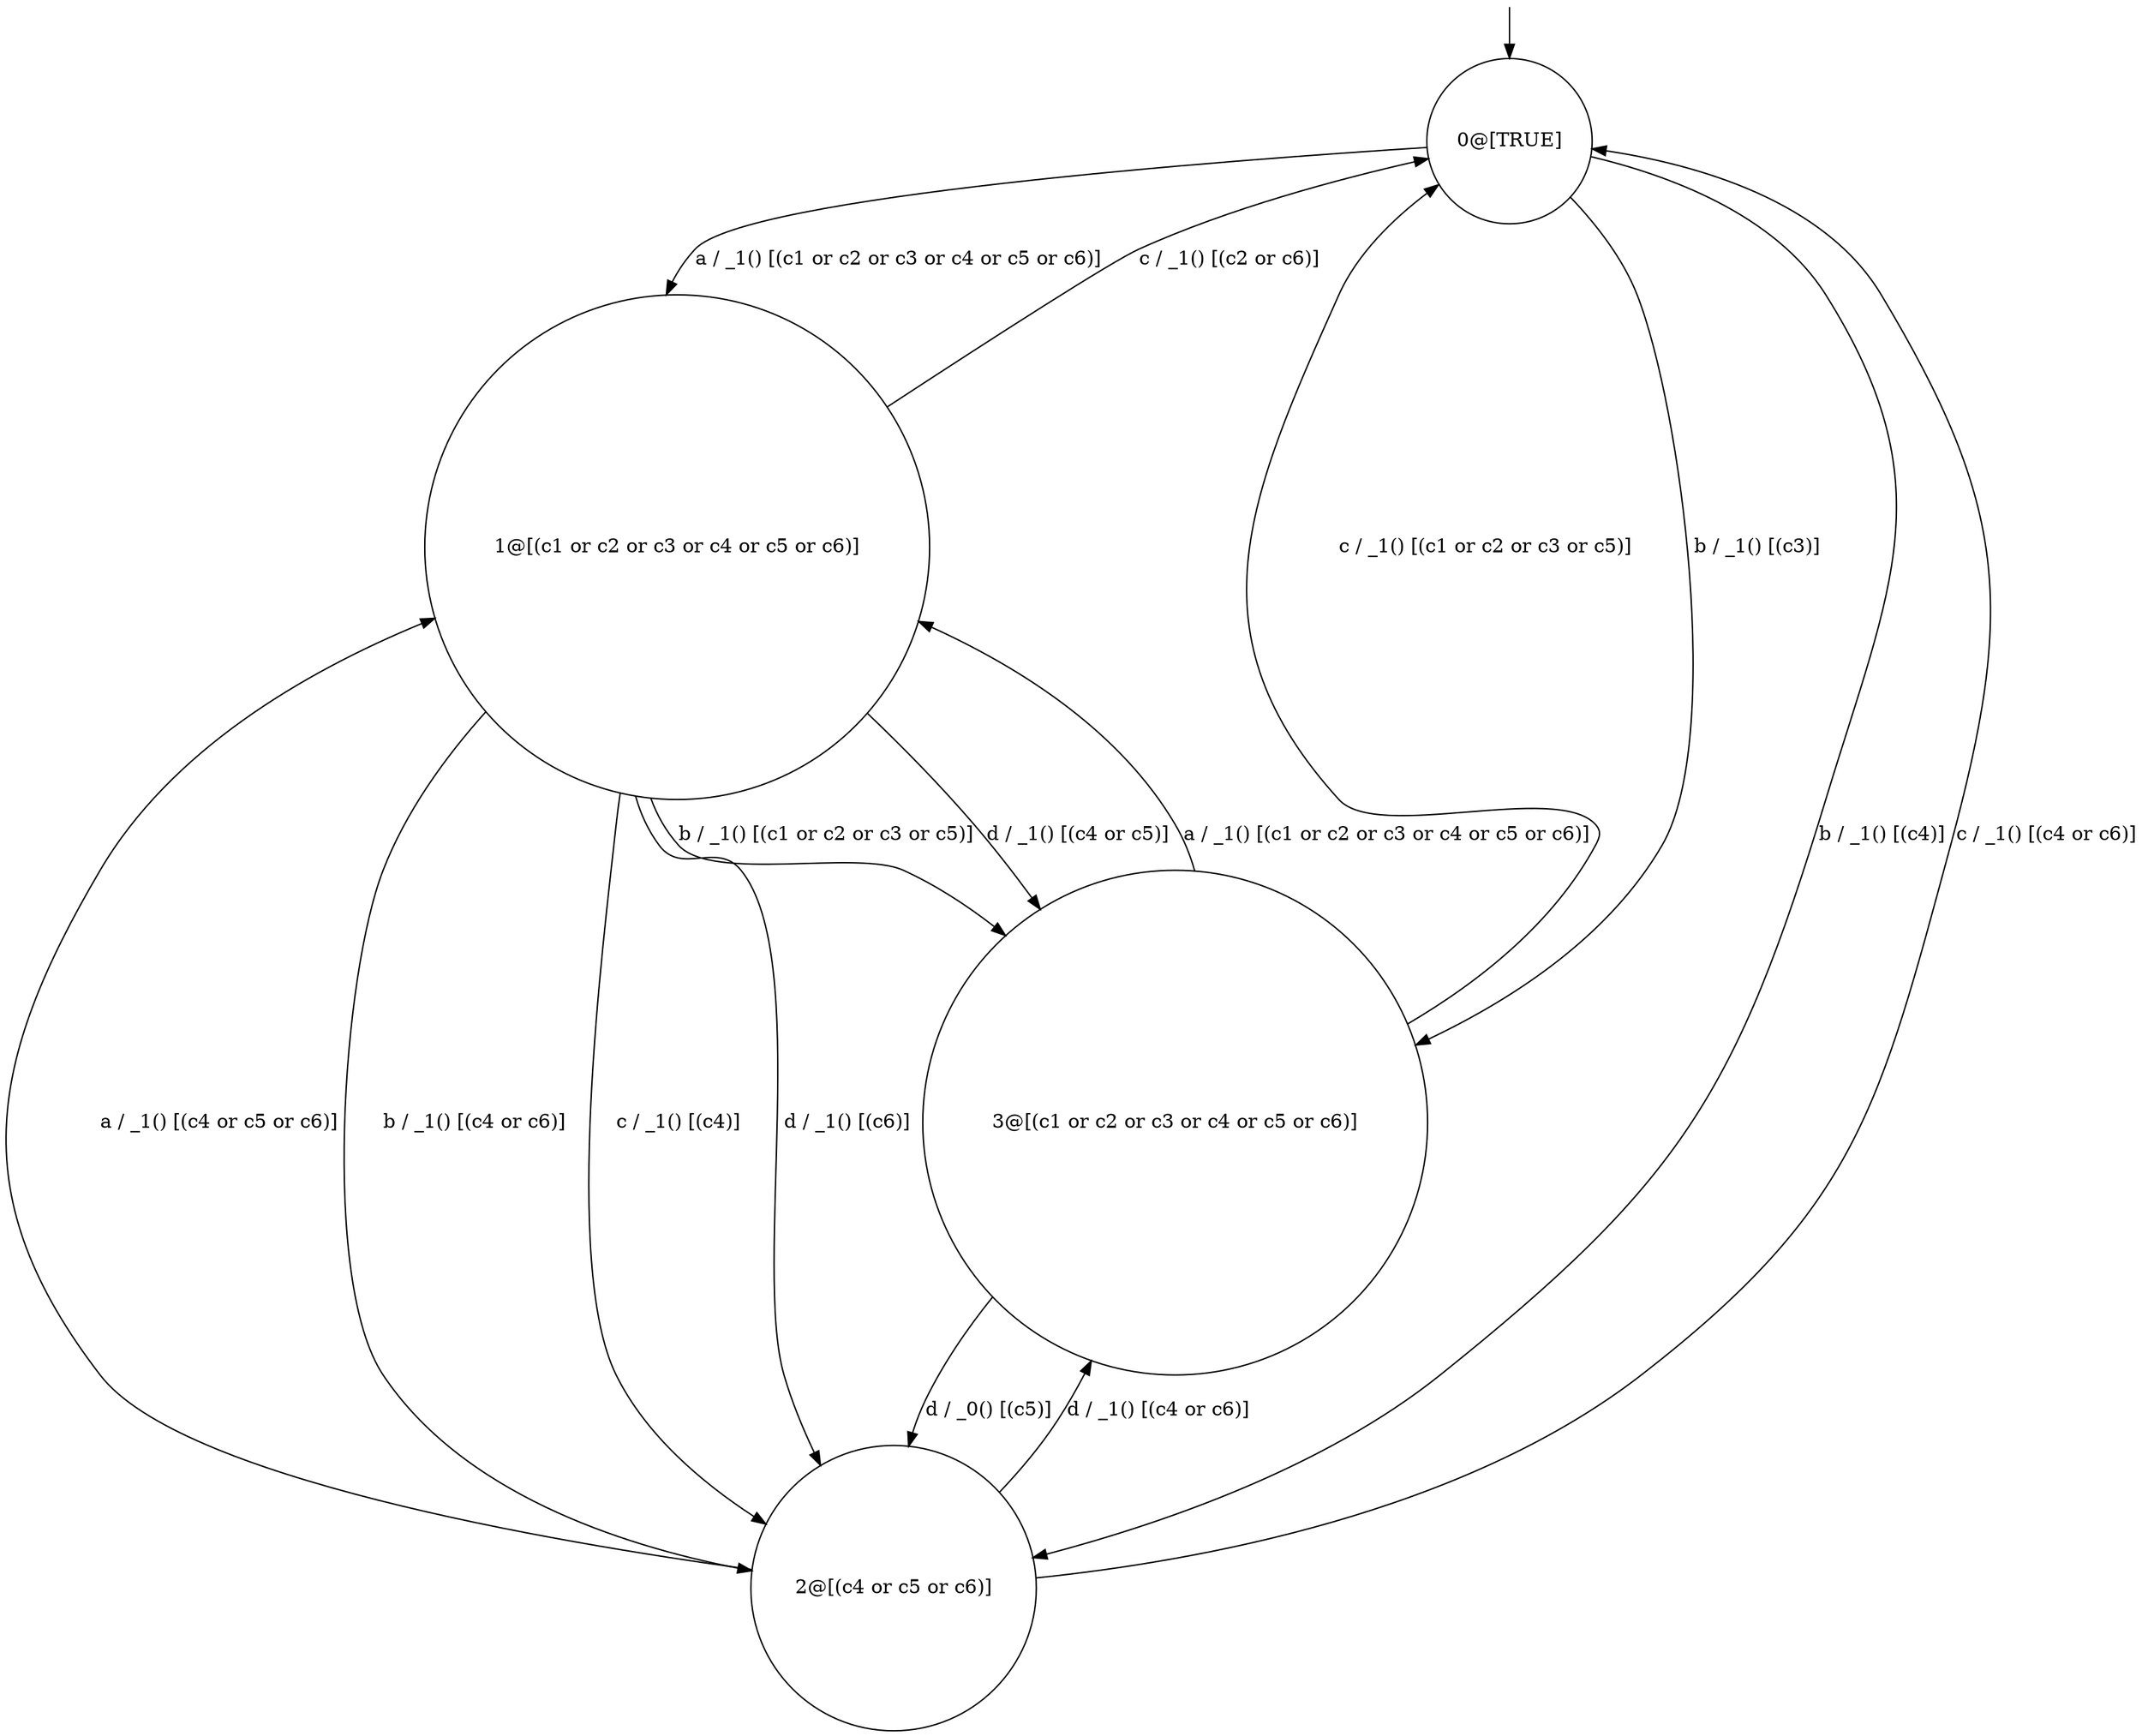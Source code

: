 digraph g {
	edge [lblstyle="above, sloped"];
	s0 [shape="circle" label="0@[TRUE]"];
	s1 [shape="circle" label="1@[(c1 or c2 or c3 or c4 or c5 or c6)]"];
	s2 [shape="circle" label="2@[(c4 or c5 or c6)]"];
	s3 [shape="circle" label="3@[(c1 or c2 or c3 or c4 or c5 or c6)]"];
	s0 -> s1 [label="a / _1() [(c1 or c2 or c3 or c4 or c5 or c6)]"];
	s0 -> s3 [label="b / _1() [(c3)]"];
	s0 -> s2 [label="b / _1() [(c4)]"];
	s1 -> s2 [label="b / _1() [(c4 or c6)]"];
	s1 -> s3 [label="b / _1() [(c1 or c2 or c3 or c5)]"];
	s1 -> s2 [label="c / _1() [(c4)]"];
	s1 -> s0 [label="c / _1() [(c2 or c6)]"];
	s1 -> s3 [label="d / _1() [(c4 or c5)]"];
	s1 -> s2 [label="d / _1() [(c6)]"];
	s2 -> s1 [label="a / _1() [(c4 or c5 or c6)]"];
	s2 -> s0 [label="c / _1() [(c4 or c6)]"];
	s2 -> s3 [label="d / _1() [(c4 or c6)]"];
	s3 -> s1 [label="a / _1() [(c1 or c2 or c3 or c4 or c5 or c6)]"];
	s3 -> s0 [label="c / _1() [(c1 or c2 or c3 or c5)]"];
	s3 -> s2 [label="d / _0() [(c5)]"];
	__start0 [label="" shape="none" width="0" height="0"];
	__start0 -> s0;
}